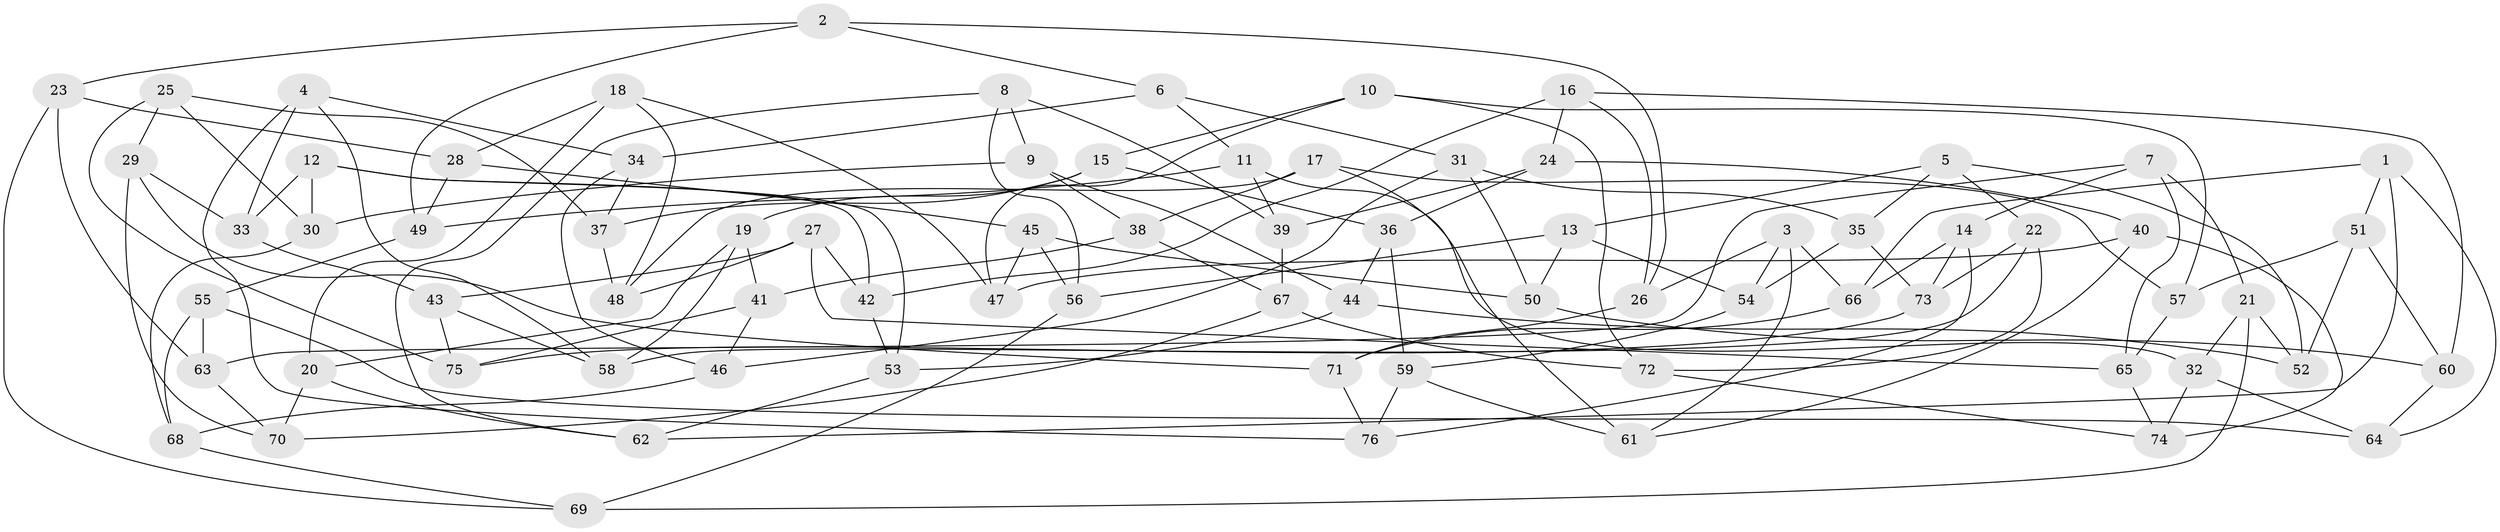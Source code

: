 // Generated by graph-tools (version 1.1) at 2025/50/03/09/25 03:50:44]
// undirected, 76 vertices, 152 edges
graph export_dot {
graph [start="1"]
  node [color=gray90,style=filled];
  1;
  2;
  3;
  4;
  5;
  6;
  7;
  8;
  9;
  10;
  11;
  12;
  13;
  14;
  15;
  16;
  17;
  18;
  19;
  20;
  21;
  22;
  23;
  24;
  25;
  26;
  27;
  28;
  29;
  30;
  31;
  32;
  33;
  34;
  35;
  36;
  37;
  38;
  39;
  40;
  41;
  42;
  43;
  44;
  45;
  46;
  47;
  48;
  49;
  50;
  51;
  52;
  53;
  54;
  55;
  56;
  57;
  58;
  59;
  60;
  61;
  62;
  63;
  64;
  65;
  66;
  67;
  68;
  69;
  70;
  71;
  72;
  73;
  74;
  75;
  76;
  1 -- 66;
  1 -- 62;
  1 -- 64;
  1 -- 51;
  2 -- 6;
  2 -- 26;
  2 -- 23;
  2 -- 49;
  3 -- 66;
  3 -- 26;
  3 -- 61;
  3 -- 54;
  4 -- 58;
  4 -- 76;
  4 -- 34;
  4 -- 33;
  5 -- 22;
  5 -- 13;
  5 -- 35;
  5 -- 52;
  6 -- 34;
  6 -- 11;
  6 -- 31;
  7 -- 21;
  7 -- 14;
  7 -- 65;
  7 -- 63;
  8 -- 9;
  8 -- 39;
  8 -- 56;
  8 -- 62;
  9 -- 44;
  9 -- 30;
  9 -- 38;
  10 -- 15;
  10 -- 57;
  10 -- 72;
  10 -- 47;
  11 -- 49;
  11 -- 32;
  11 -- 39;
  12 -- 42;
  12 -- 30;
  12 -- 33;
  12 -- 53;
  13 -- 56;
  13 -- 50;
  13 -- 54;
  14 -- 76;
  14 -- 66;
  14 -- 73;
  15 -- 19;
  15 -- 36;
  15 -- 37;
  16 -- 42;
  16 -- 60;
  16 -- 26;
  16 -- 24;
  17 -- 57;
  17 -- 38;
  17 -- 61;
  17 -- 48;
  18 -- 20;
  18 -- 47;
  18 -- 48;
  18 -- 28;
  19 -- 58;
  19 -- 41;
  19 -- 20;
  20 -- 70;
  20 -- 62;
  21 -- 69;
  21 -- 32;
  21 -- 52;
  22 -- 58;
  22 -- 72;
  22 -- 73;
  23 -- 28;
  23 -- 69;
  23 -- 63;
  24 -- 36;
  24 -- 39;
  24 -- 40;
  25 -- 29;
  25 -- 30;
  25 -- 37;
  25 -- 75;
  26 -- 71;
  27 -- 65;
  27 -- 43;
  27 -- 48;
  27 -- 42;
  28 -- 49;
  28 -- 45;
  29 -- 33;
  29 -- 70;
  29 -- 71;
  30 -- 68;
  31 -- 50;
  31 -- 35;
  31 -- 46;
  32 -- 64;
  32 -- 74;
  33 -- 43;
  34 -- 37;
  34 -- 46;
  35 -- 54;
  35 -- 73;
  36 -- 59;
  36 -- 44;
  37 -- 48;
  38 -- 67;
  38 -- 41;
  39 -- 67;
  40 -- 47;
  40 -- 61;
  40 -- 74;
  41 -- 75;
  41 -- 46;
  42 -- 53;
  43 -- 75;
  43 -- 58;
  44 -- 53;
  44 -- 52;
  45 -- 50;
  45 -- 47;
  45 -- 56;
  46 -- 68;
  49 -- 55;
  50 -- 60;
  51 -- 52;
  51 -- 60;
  51 -- 57;
  53 -- 62;
  54 -- 59;
  55 -- 64;
  55 -- 63;
  55 -- 68;
  56 -- 69;
  57 -- 65;
  59 -- 76;
  59 -- 61;
  60 -- 64;
  63 -- 70;
  65 -- 74;
  66 -- 71;
  67 -- 72;
  67 -- 70;
  68 -- 69;
  71 -- 76;
  72 -- 74;
  73 -- 75;
}
